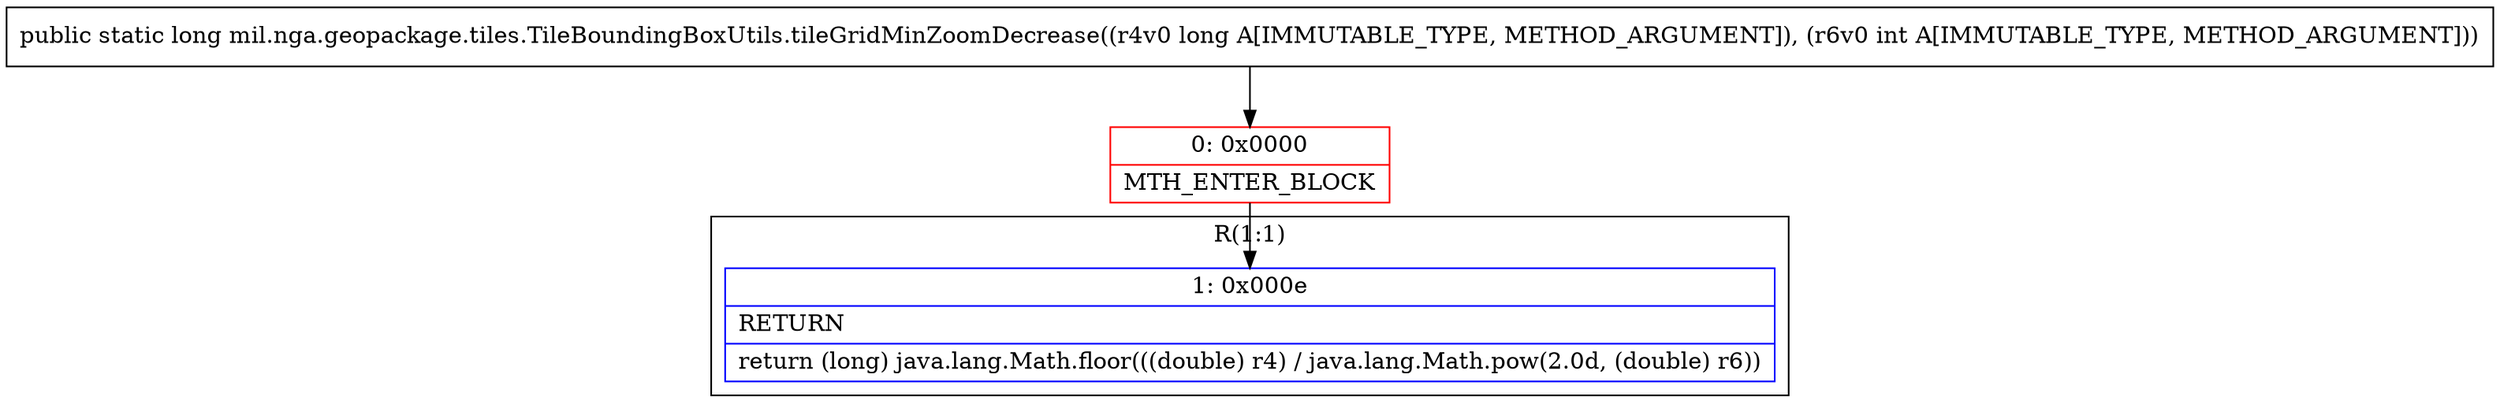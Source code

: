 digraph "CFG formil.nga.geopackage.tiles.TileBoundingBoxUtils.tileGridMinZoomDecrease(JI)J" {
subgraph cluster_Region_799843702 {
label = "R(1:1)";
node [shape=record,color=blue];
Node_1 [shape=record,label="{1\:\ 0x000e|RETURN\l|return (long) java.lang.Math.floor(((double) r4) \/ java.lang.Math.pow(2.0d, (double) r6))\l}"];
}
Node_0 [shape=record,color=red,label="{0\:\ 0x0000|MTH_ENTER_BLOCK\l}"];
MethodNode[shape=record,label="{public static long mil.nga.geopackage.tiles.TileBoundingBoxUtils.tileGridMinZoomDecrease((r4v0 long A[IMMUTABLE_TYPE, METHOD_ARGUMENT]), (r6v0 int A[IMMUTABLE_TYPE, METHOD_ARGUMENT])) }"];
MethodNode -> Node_0;
Node_0 -> Node_1;
}

